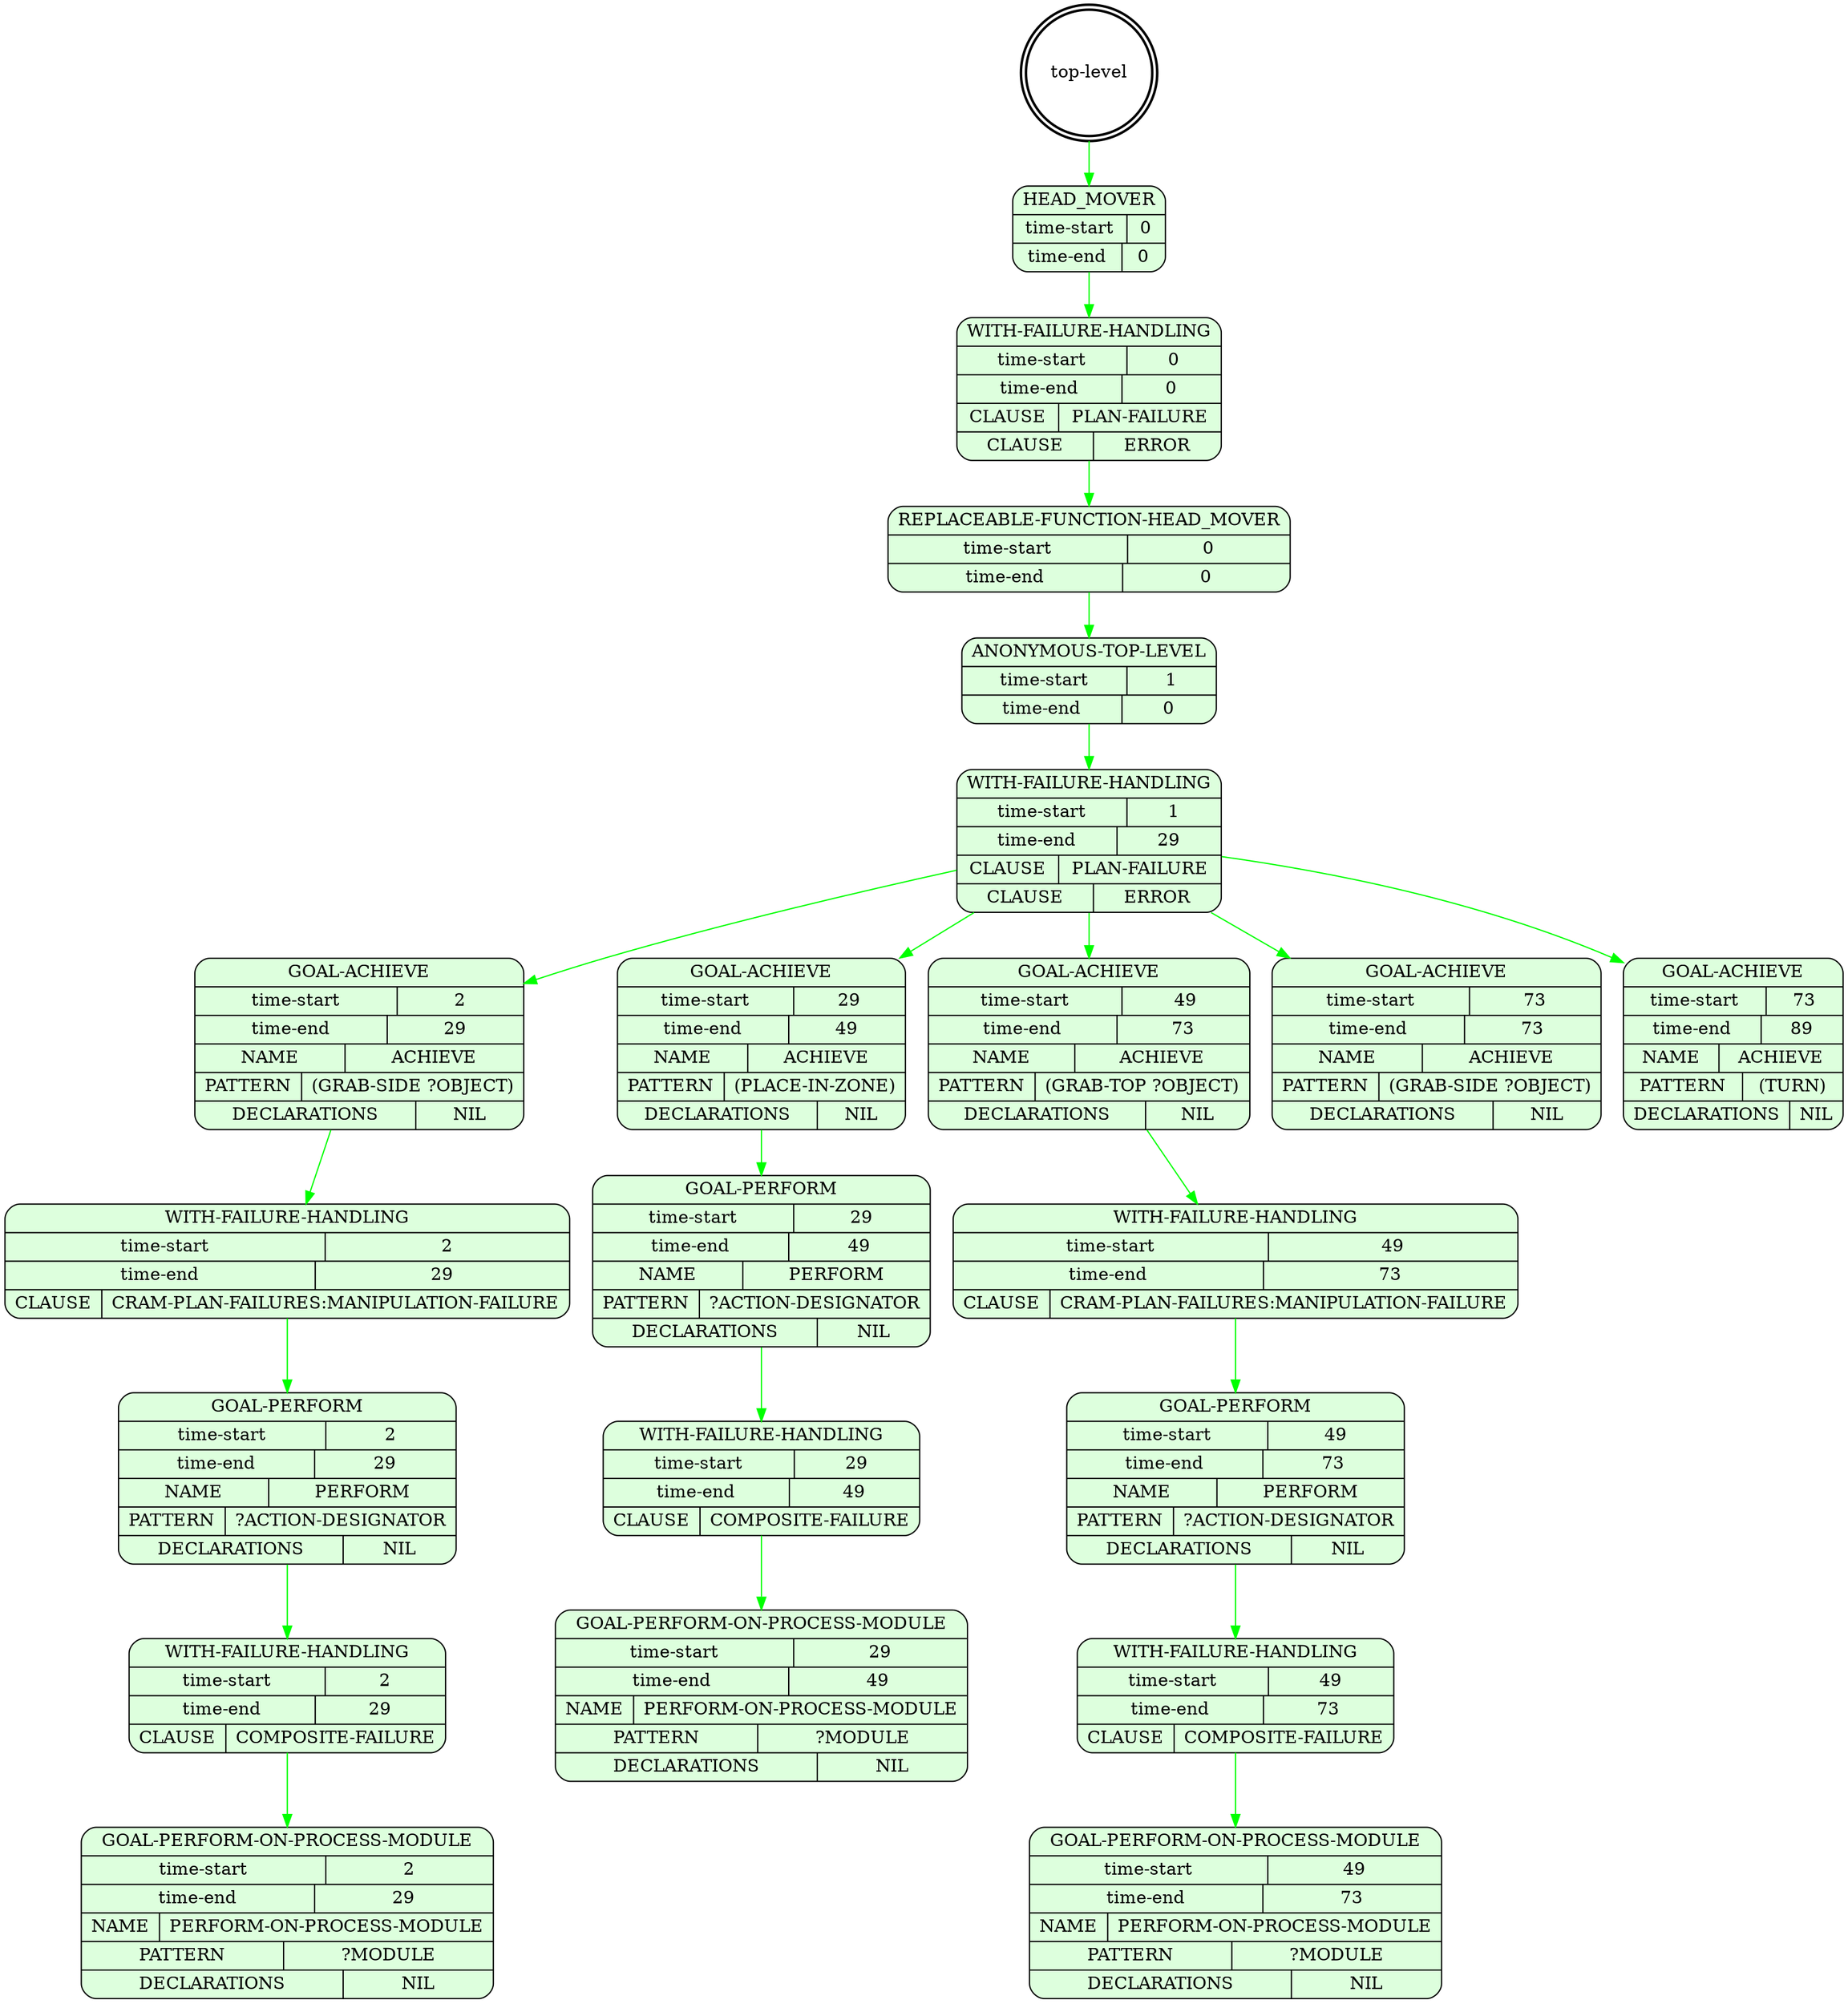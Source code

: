 digraph plangraph_Eyg300XfFWwHQUfc {
  node_wT44W4fW1M0aNwQy [shape=doublecircle, style=bold, label="top-level"];

  node_oMRCQNN6H5QubLMT [shape=Mrecord, style=filled, fillcolor="#ddffdd", label="{HEAD_MOVER|{time-start | 0}|{time-end | 0}}"];
  edge [color="green", label=""];
  node_wT44W4fW1M0aNwQy -> node_oMRCQNN6H5QubLMT;

  node_1K48XLE7f4VU5tb6 [shape=Mrecord, style=filled, fillcolor="#ddffdd", label="{WITH-FAILURE-HANDLING|{time-start | 0}|{time-end | 0}|{CLAUSE | PLAN-FAILURE}|{CLAUSE | ERROR}}"];
  edge [color="green", label=""];
  node_oMRCQNN6H5QubLMT -> node_1K48XLE7f4VU5tb6;

  node_MXxDtohcQl2XHZ0w [shape=Mrecord, style=filled, fillcolor="#ddffdd", label="{REPLACEABLE-FUNCTION-HEAD_MOVER|{time-start | 0}|{time-end | 0}}"];
  edge [color="green", label=""];
  node_1K48XLE7f4VU5tb6 -> node_MXxDtohcQl2XHZ0w;

  node_Q4knxM2vNH1LHWby [shape=Mrecord, style=filled, fillcolor="#ddffdd", label="{ANONYMOUS-TOP-LEVEL|{time-start | 1}|{time-end | 0}}"];
  edge [color="green", label=""];
  node_MXxDtohcQl2XHZ0w -> node_Q4knxM2vNH1LHWby;

  node_2QPGK7rC9fGwAC2e [shape=Mrecord, style=filled, fillcolor="#ddffdd", label="{WITH-FAILURE-HANDLING|{time-start | 1}|{time-end | 29}|{CLAUSE | PLAN-FAILURE}|{CLAUSE | ERROR}}"];
  edge [color="green", label=""];
  node_Q4knxM2vNH1LHWby -> node_2QPGK7rC9fGwAC2e;

  node_GUiPpHdaH1uBVgyy [shape=Mrecord, style=filled, fillcolor="#ddffdd", label="{GOAL-ACHIEVE|{time-start | 2}|{time-end | 29}|{NAME | ACHIEVE}|{PATTERN | (GRAB-SIDE ?OBJECT)}|{DECLARATIONS | NIL}}"];
  edge [color="green", label=""];
  node_2QPGK7rC9fGwAC2e -> node_GUiPpHdaH1uBVgyy;

  node_hK2XVJGY2lkcVNXD [shape=Mrecord, style=filled, fillcolor="#ddffdd", label="{WITH-FAILURE-HANDLING|{time-start | 2}|{time-end | 29}|{CLAUSE | CRAM-PLAN-FAILURES:MANIPULATION-FAILURE}}"];
  edge [color="green", label=""];
  node_GUiPpHdaH1uBVgyy -> node_hK2XVJGY2lkcVNXD;

  node_Bj70guVZ0Kiaeneu [shape=Mrecord, style=filled, fillcolor="#ddffdd", label="{GOAL-PERFORM|{time-start | 2}|{time-end | 29}|{NAME | PERFORM}|{PATTERN | ?ACTION-DESIGNATOR}|{DECLARATIONS | NIL}}"];
  edge [color="green", label=""];
  node_hK2XVJGY2lkcVNXD -> node_Bj70guVZ0Kiaeneu;

  node_fMIGYmjjoCdIY4vU [shape=Mrecord, style=filled, fillcolor="#ddffdd", label="{WITH-FAILURE-HANDLING|{time-start | 2}|{time-end | 29}|{CLAUSE | COMPOSITE-FAILURE}}"];
  edge [color="green", label=""];
  node_Bj70guVZ0Kiaeneu -> node_fMIGYmjjoCdIY4vU;

  node_s15LTEw8XnsweuIc [shape=Mrecord, style=filled, fillcolor="#ddffdd", label="{GOAL-PERFORM-ON-PROCESS-MODULE|{time-start | 2}|{time-end | 29}|{NAME | PERFORM-ON-PROCESS-MODULE}|{PATTERN | ?MODULE}|{DECLARATIONS | NIL}}"];
  edge [color="green", label=""];
  node_fMIGYmjjoCdIY4vU -> node_s15LTEw8XnsweuIc;

  node_MGIRpBcPjEvYFRAJ [shape=Mrecord, style=filled, fillcolor="#ddffdd", label="{GOAL-ACHIEVE|{time-start | 29}|{time-end | 49}|{NAME | ACHIEVE}|{PATTERN | (PLACE-IN-ZONE)}|{DECLARATIONS | NIL}}"];
  edge [color="green", label=""];
  node_2QPGK7rC9fGwAC2e -> node_MGIRpBcPjEvYFRAJ;

  node_fHT7Pa7Q9eQ4AHHG [shape=Mrecord, style=filled, fillcolor="#ddffdd", label="{GOAL-PERFORM|{time-start | 29}|{time-end | 49}|{NAME | PERFORM}|{PATTERN | ?ACTION-DESIGNATOR}|{DECLARATIONS | NIL}}"];
  edge [color="green", label=""];
  node_MGIRpBcPjEvYFRAJ -> node_fHT7Pa7Q9eQ4AHHG;

  node_JhZJL7CZfrulkCPf [shape=Mrecord, style=filled, fillcolor="#ddffdd", label="{WITH-FAILURE-HANDLING|{time-start | 29}|{time-end | 49}|{CLAUSE | COMPOSITE-FAILURE}}"];
  edge [color="green", label=""];
  node_fHT7Pa7Q9eQ4AHHG -> node_JhZJL7CZfrulkCPf;

  node_lo2ycaOMammKCR0t [shape=Mrecord, style=filled, fillcolor="#ddffdd", label="{GOAL-PERFORM-ON-PROCESS-MODULE|{time-start | 29}|{time-end | 49}|{NAME | PERFORM-ON-PROCESS-MODULE}|{PATTERN | ?MODULE}|{DECLARATIONS | NIL}}"];
  edge [color="green", label=""];
  node_JhZJL7CZfrulkCPf -> node_lo2ycaOMammKCR0t;

  node_p67a9dZMESUccm5T [shape=Mrecord, style=filled, fillcolor="#ddffdd", label="{GOAL-ACHIEVE|{time-start | 49}|{time-end | 73}|{NAME | ACHIEVE}|{PATTERN | (GRAB-TOP ?OBJECT)}|{DECLARATIONS | NIL}}"];
  edge [color="green", label=""];
  node_2QPGK7rC9fGwAC2e -> node_p67a9dZMESUccm5T;

  node_1vRIqFdZqHfj6pol [shape=Mrecord, style=filled, fillcolor="#ddffdd", label="{WITH-FAILURE-HANDLING|{time-start | 49}|{time-end | 73}|{CLAUSE | CRAM-PLAN-FAILURES:MANIPULATION-FAILURE}}"];
  edge [color="green", label=""];
  node_p67a9dZMESUccm5T -> node_1vRIqFdZqHfj6pol;

  node_SbX1W7mkjTgA4llT [shape=Mrecord, style=filled, fillcolor="#ddffdd", label="{GOAL-PERFORM|{time-start | 49}|{time-end | 73}|{NAME | PERFORM}|{PATTERN | ?ACTION-DESIGNATOR}|{DECLARATIONS | NIL}}"];
  edge [color="green", label=""];
  node_1vRIqFdZqHfj6pol -> node_SbX1W7mkjTgA4llT;

  node_Eyf82YYlGZnZQbbU [shape=Mrecord, style=filled, fillcolor="#ddffdd", label="{WITH-FAILURE-HANDLING|{time-start | 49}|{time-end | 73}|{CLAUSE | COMPOSITE-FAILURE}}"];
  edge [color="green", label=""];
  node_SbX1W7mkjTgA4llT -> node_Eyf82YYlGZnZQbbU;

  node_9kWquYWEvvqe8fNH [shape=Mrecord, style=filled, fillcolor="#ddffdd", label="{GOAL-PERFORM-ON-PROCESS-MODULE|{time-start | 49}|{time-end | 73}|{NAME | PERFORM-ON-PROCESS-MODULE}|{PATTERN | ?MODULE}|{DECLARATIONS | NIL}}"];
  edge [color="green", label=""];
  node_Eyf82YYlGZnZQbbU -> node_9kWquYWEvvqe8fNH;

  node_sWE0559KnFmENwFK [shape=Mrecord, style=filled, fillcolor="#ddffdd", label="{GOAL-ACHIEVE|{time-start | 73}|{time-end | 73}|{NAME | ACHIEVE}|{PATTERN | (GRAB-SIDE ?OBJECT)}|{DECLARATIONS | NIL}}"];
  edge [color="green", label=""];
  node_2QPGK7rC9fGwAC2e -> node_sWE0559KnFmENwFK;

  node_mWxRc2mEcTD1C1UR [shape=Mrecord, style=filled, fillcolor="#ddffdd", label="{GOAL-ACHIEVE|{time-start | 73}|{time-end | 89}|{NAME | ACHIEVE}|{PATTERN | (TURN)}|{DECLARATIONS | NIL}}"];
  edge [color="green", label=""];
  node_2QPGK7rC9fGwAC2e -> node_mWxRc2mEcTD1C1UR;
}
